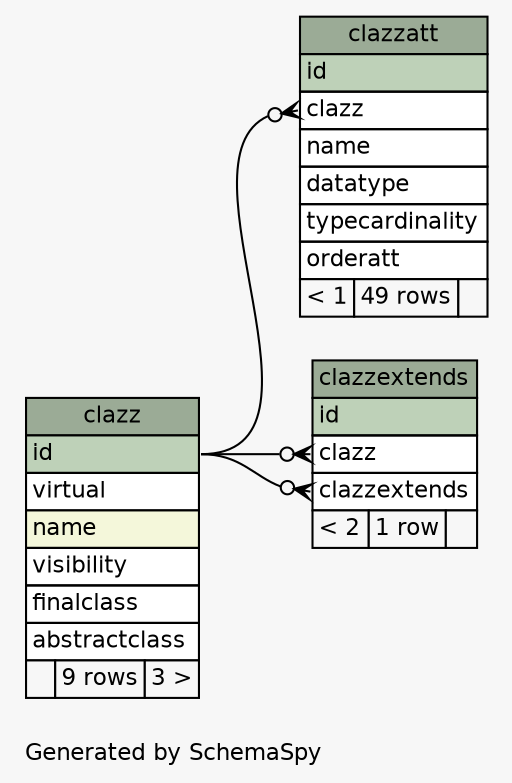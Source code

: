 // dot 2.38.0 on Windows 10 10.0
// SchemaSpy rev 590
digraph "largeRelationshipsDiagram" {
  graph [
    rankdir="RL"
    bgcolor="#f7f7f7"
    label="\nGenerated by SchemaSpy"
    labeljust="l"
    nodesep="0.18"
    ranksep="0.46"
    fontname="Helvetica"
    fontsize="11"
  ];
  node [
    fontname="Helvetica"
    fontsize="11"
    shape="plaintext"
  ];
  edge [
    arrowsize="0.8"
  ];
  "clazz" [
    label=<
    <TABLE BORDER="0" CELLBORDER="1" CELLSPACING="0" BGCOLOR="#ffffff">
      <TR><TD COLSPAN="3" BGCOLOR="#9bab96" ALIGN="CENTER">clazz</TD></TR>
      <TR><TD PORT="id" COLSPAN="3" BGCOLOR="#bed1b8" ALIGN="LEFT">id</TD></TR>
      <TR><TD PORT="virtual" COLSPAN="3" ALIGN="LEFT">virtual</TD></TR>
      <TR><TD PORT="name" COLSPAN="3" BGCOLOR="#f4f7da" ALIGN="LEFT">name</TD></TR>
      <TR><TD PORT="visibility" COLSPAN="3" ALIGN="LEFT">visibility</TD></TR>
      <TR><TD PORT="finalclass" COLSPAN="3" ALIGN="LEFT">finalclass</TD></TR>
      <TR><TD PORT="abstractclass" COLSPAN="3" ALIGN="LEFT">abstractclass</TD></TR>
      <TR><TD ALIGN="LEFT" BGCOLOR="#f7f7f7">  </TD><TD ALIGN="RIGHT" BGCOLOR="#f7f7f7">9 rows</TD><TD ALIGN="RIGHT" BGCOLOR="#f7f7f7">3 &gt;</TD></TR>
    </TABLE>>
    URL="tables/clazz.html"
    tooltip="clazz"
  ];
  "clazzatt" [
    label=<
    <TABLE BORDER="0" CELLBORDER="1" CELLSPACING="0" BGCOLOR="#ffffff">
      <TR><TD COLSPAN="3" BGCOLOR="#9bab96" ALIGN="CENTER">clazzatt</TD></TR>
      <TR><TD PORT="id" COLSPAN="3" BGCOLOR="#bed1b8" ALIGN="LEFT">id</TD></TR>
      <TR><TD PORT="clazz" COLSPAN="3" ALIGN="LEFT">clazz</TD></TR>
      <TR><TD PORT="name" COLSPAN="3" ALIGN="LEFT">name</TD></TR>
      <TR><TD PORT="datatype" COLSPAN="3" ALIGN="LEFT">datatype</TD></TR>
      <TR><TD PORT="typecardinality" COLSPAN="3" ALIGN="LEFT">typecardinality</TD></TR>
      <TR><TD PORT="orderatt" COLSPAN="3" ALIGN="LEFT">orderatt</TD></TR>
      <TR><TD ALIGN="LEFT" BGCOLOR="#f7f7f7">&lt; 1</TD><TD ALIGN="RIGHT" BGCOLOR="#f7f7f7">49 rows</TD><TD ALIGN="RIGHT" BGCOLOR="#f7f7f7">  </TD></TR>
    </TABLE>>
    URL="tables/clazzatt.html"
    tooltip="clazzatt"
  ];
  "clazzextends" [
    label=<
    <TABLE BORDER="0" CELLBORDER="1" CELLSPACING="0" BGCOLOR="#ffffff">
      <TR><TD COLSPAN="3" BGCOLOR="#9bab96" ALIGN="CENTER">clazzextends</TD></TR>
      <TR><TD PORT="id" COLSPAN="3" BGCOLOR="#bed1b8" ALIGN="LEFT">id</TD></TR>
      <TR><TD PORT="clazz" COLSPAN="3" ALIGN="LEFT">clazz</TD></TR>
      <TR><TD PORT="clazzextends" COLSPAN="3" ALIGN="LEFT">clazzextends</TD></TR>
      <TR><TD ALIGN="LEFT" BGCOLOR="#f7f7f7">&lt; 2</TD><TD ALIGN="RIGHT" BGCOLOR="#f7f7f7">1 row</TD><TD ALIGN="RIGHT" BGCOLOR="#f7f7f7">  </TD></TR>
    </TABLE>>
    URL="tables/clazzextends.html"
    tooltip="clazzextends"
  ];
  "clazzatt":"clazz":w -> "clazz":"id":e [arrowhead=none dir=back arrowtail=crowodot];
  "clazzextends":"clazz":w -> "clazz":"id":e [arrowhead=none dir=back arrowtail=crowodot];
  "clazzextends":"clazzextends":w -> "clazz":"id":e [arrowhead=none dir=back arrowtail=crowodot];
}
